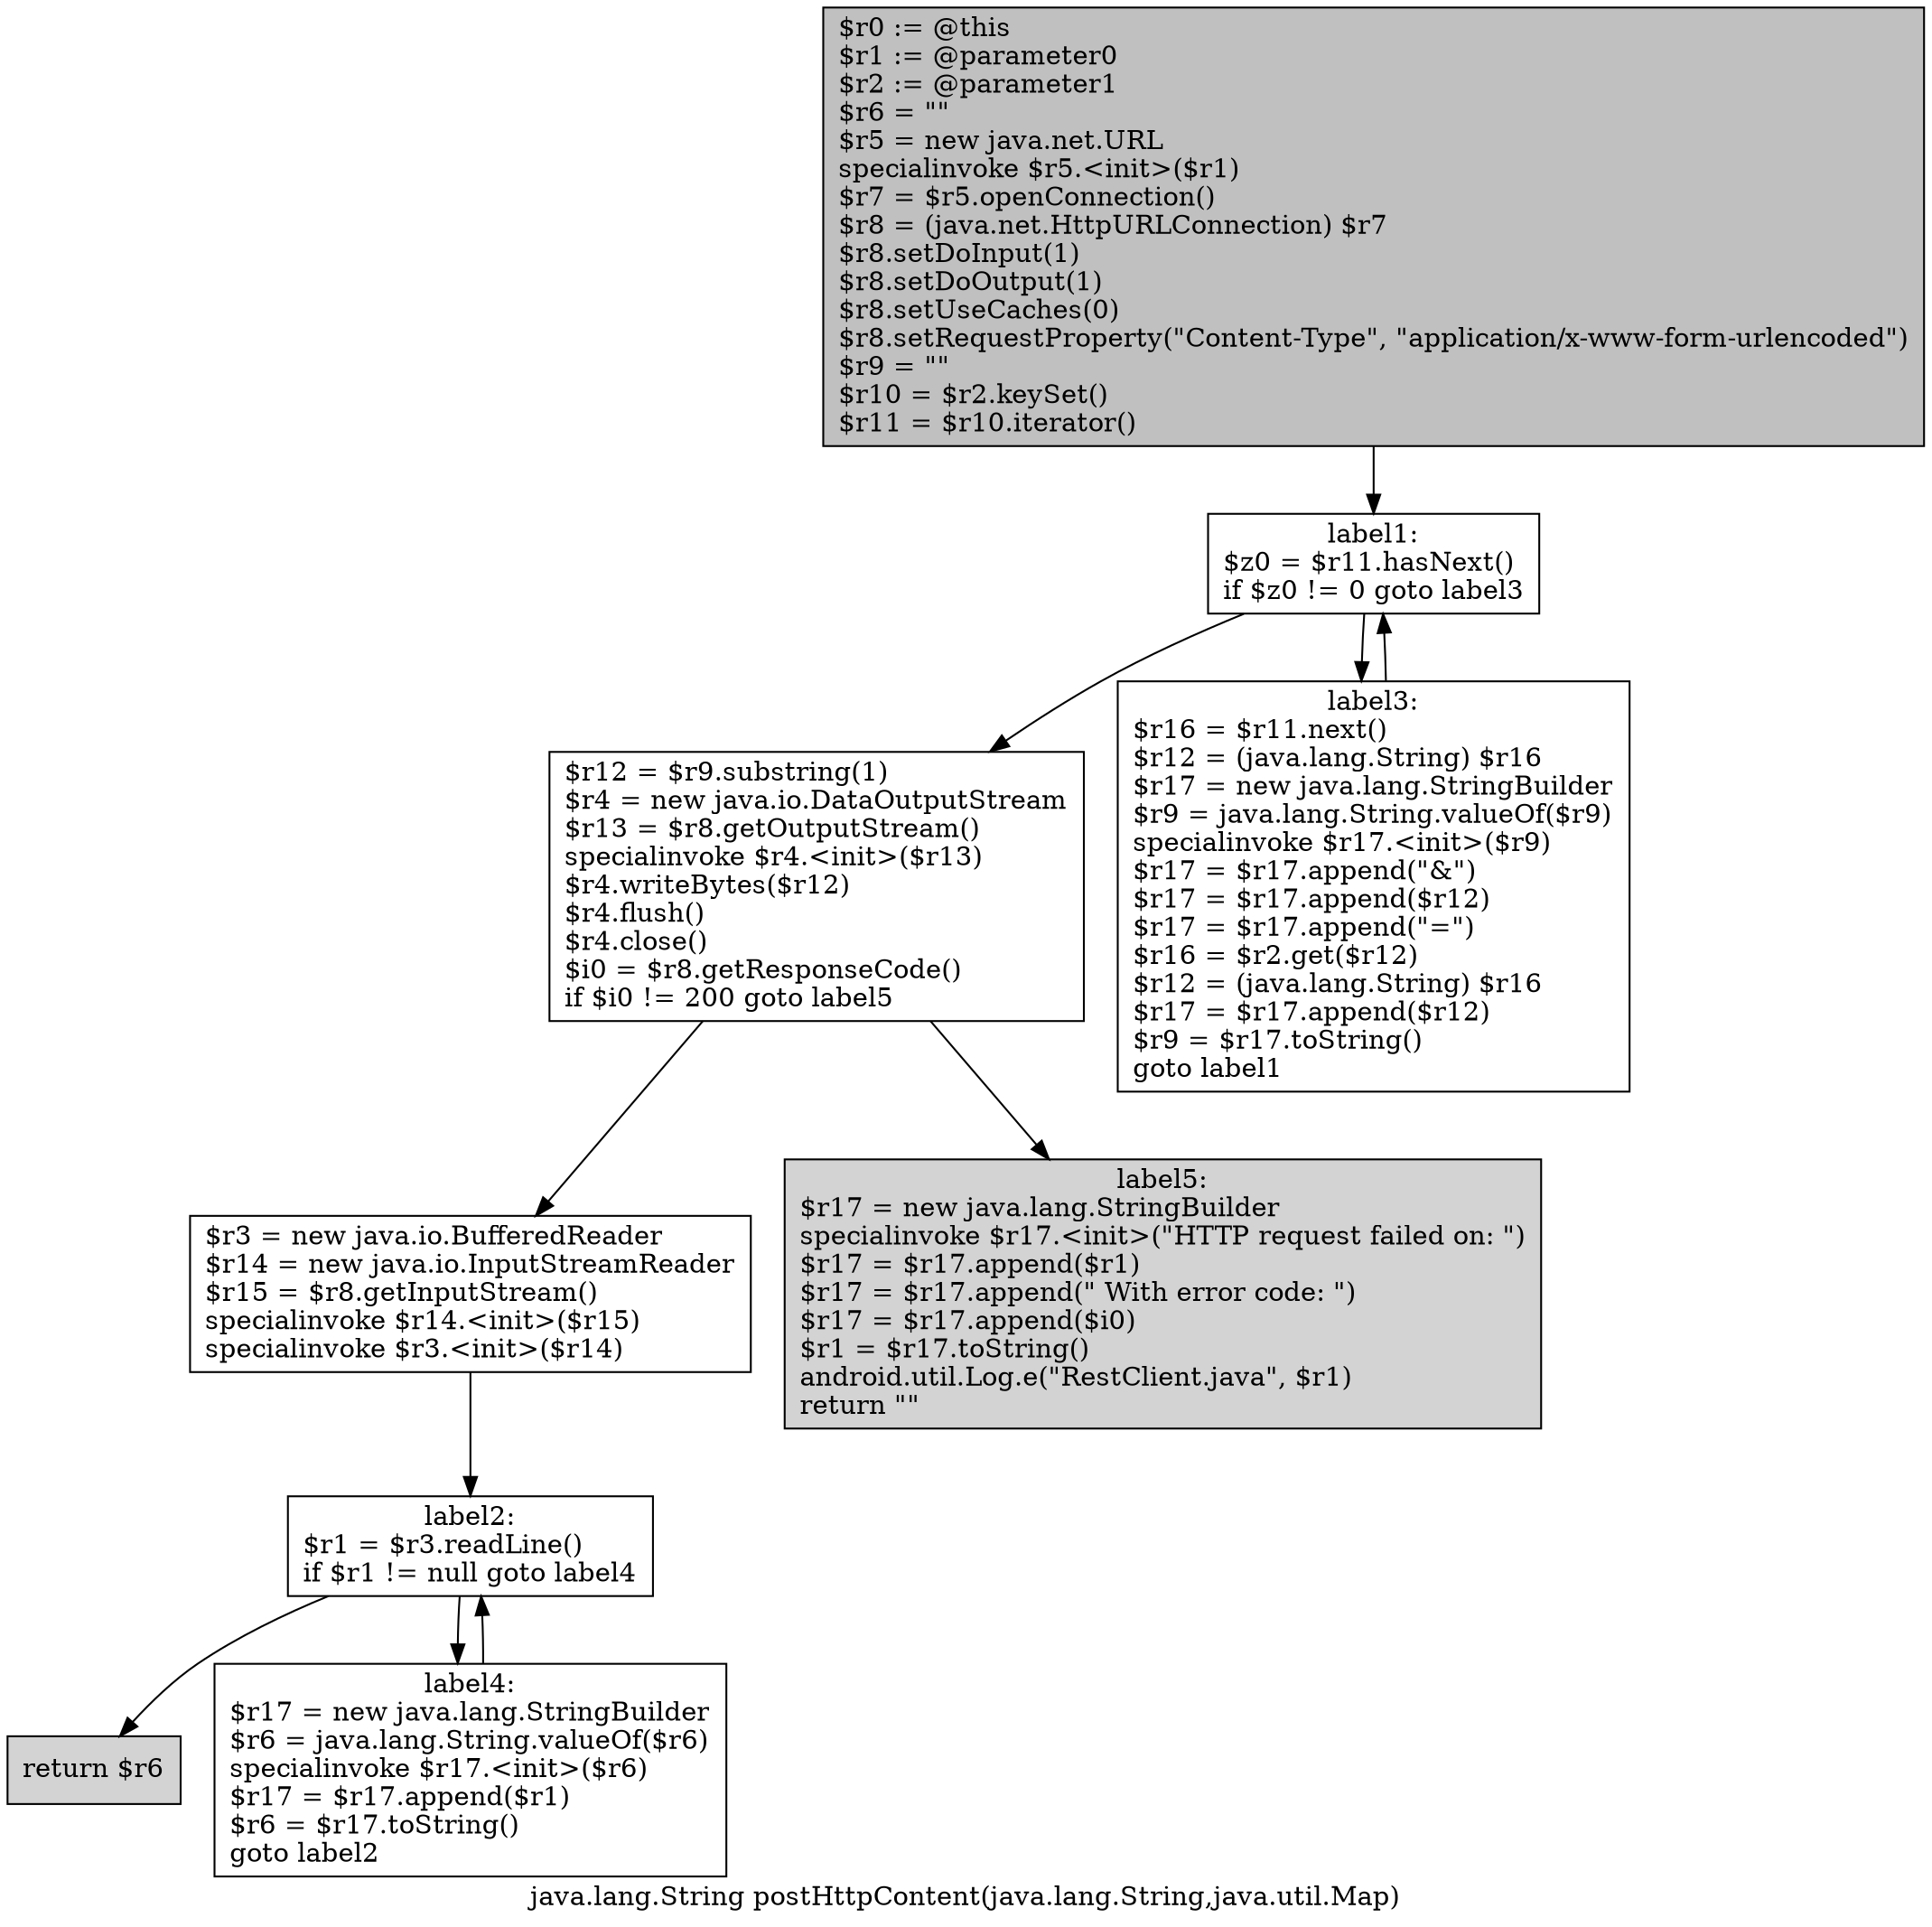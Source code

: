 digraph "java.lang.String postHttpContent(java.lang.String,java.util.Map)" {
    label="java.lang.String postHttpContent(java.lang.String,java.util.Map)";
    node [shape=box];
    "0" [style=filled,fillcolor=gray,label="$r0 := @this\l$r1 := @parameter0\l$r2 := @parameter1\l$r6 = \"\"\l$r5 = new java.net.URL\lspecialinvoke $r5.<init>($r1)\l$r7 = $r5.openConnection()\l$r8 = (java.net.HttpURLConnection) $r7\l$r8.setDoInput(1)\l$r8.setDoOutput(1)\l$r8.setUseCaches(0)\l$r8.setRequestProperty(\"Content-Type\", \"application/x-www-form-urlencoded\")\l$r9 = \"\"\l$r10 = $r2.keySet()\l$r11 = $r10.iterator()\l",];
    "1" [label="label1:\n$z0 = $r11.hasNext()\lif $z0 != 0 goto label3\l",];
    "0"->"1";
    "2" [label="$r12 = $r9.substring(1)\l$r4 = new java.io.DataOutputStream\l$r13 = $r8.getOutputStream()\lspecialinvoke $r4.<init>($r13)\l$r4.writeBytes($r12)\l$r4.flush()\l$r4.close()\l$i0 = $r8.getResponseCode()\lif $i0 != 200 goto label5\l",];
    "1"->"2";
    "6" [label="label3:\n$r16 = $r11.next()\l$r12 = (java.lang.String) $r16\l$r17 = new java.lang.StringBuilder\l$r9 = java.lang.String.valueOf($r9)\lspecialinvoke $r17.<init>($r9)\l$r17 = $r17.append(\"&\")\l$r17 = $r17.append($r12)\l$r17 = $r17.append(\"=\")\l$r16 = $r2.get($r12)\l$r12 = (java.lang.String) $r16\l$r17 = $r17.append($r12)\l$r9 = $r17.toString()\lgoto label1\l",];
    "1"->"6";
    "3" [label="$r3 = new java.io.BufferedReader\l$r14 = new java.io.InputStreamReader\l$r15 = $r8.getInputStream()\lspecialinvoke $r14.<init>($r15)\lspecialinvoke $r3.<init>($r14)\l",];
    "2"->"3";
    "8" [style=filled,fillcolor=lightgray,label="label5:\n$r17 = new java.lang.StringBuilder\lspecialinvoke $r17.<init>(\"HTTP request failed on: \")\l$r17 = $r17.append($r1)\l$r17 = $r17.append(\" With error code: \")\l$r17 = $r17.append($i0)\l$r1 = $r17.toString()\landroid.util.Log.e(\"RestClient.java\", $r1)\lreturn \"\"\l",];
    "2"->"8";
    "4" [label="label2:\n$r1 = $r3.readLine()\lif $r1 != null goto label4\l",];
    "3"->"4";
    "5" [style=filled,fillcolor=lightgray,label="return $r6\l",];
    "4"->"5";
    "7" [label="label4:\n$r17 = new java.lang.StringBuilder\l$r6 = java.lang.String.valueOf($r6)\lspecialinvoke $r17.<init>($r6)\l$r17 = $r17.append($r1)\l$r6 = $r17.toString()\lgoto label2\l",];
    "4"->"7";
    "6"->"1";
    "7"->"4";
}
